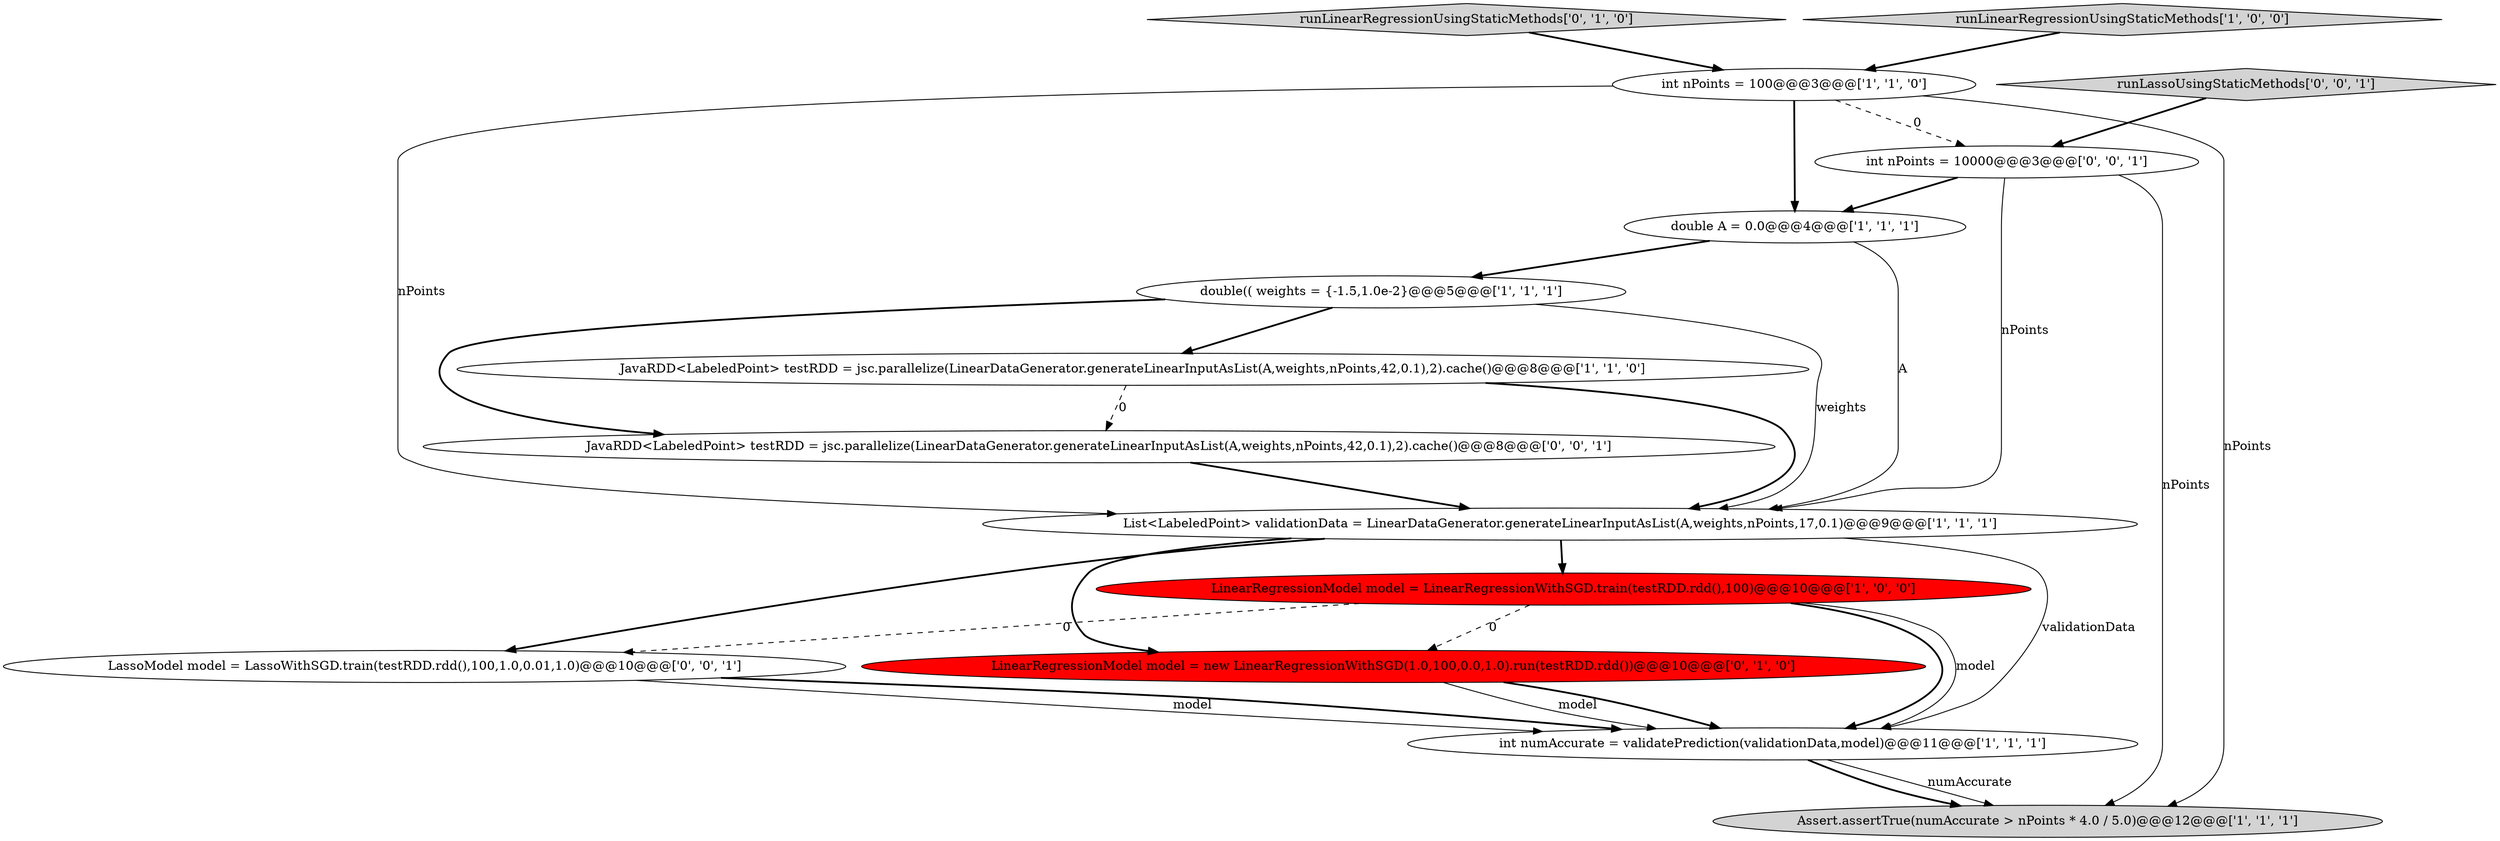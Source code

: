 digraph {
7 [style = filled, label = "int nPoints = 100@@@3@@@['1', '1', '0']", fillcolor = white, shape = ellipse image = "AAA0AAABBB1BBB"];
14 [style = filled, label = "runLassoUsingStaticMethods['0', '0', '1']", fillcolor = lightgray, shape = diamond image = "AAA0AAABBB3BBB"];
6 [style = filled, label = "double(( weights = {-1.5,1.0e-2}@@@5@@@['1', '1', '1']", fillcolor = white, shape = ellipse image = "AAA0AAABBB1BBB"];
11 [style = filled, label = "JavaRDD<LabeledPoint> testRDD = jsc.parallelize(LinearDataGenerator.generateLinearInputAsList(A,weights,nPoints,42,0.1),2).cache()@@@8@@@['0', '0', '1']", fillcolor = white, shape = ellipse image = "AAA0AAABBB3BBB"];
2 [style = filled, label = "Assert.assertTrue(numAccurate > nPoints * 4.0 / 5.0)@@@12@@@['1', '1', '1']", fillcolor = lightgray, shape = ellipse image = "AAA0AAABBB1BBB"];
9 [style = filled, label = "LinearRegressionModel model = new LinearRegressionWithSGD(1.0,100,0.0,1.0).run(testRDD.rdd())@@@10@@@['0', '1', '0']", fillcolor = red, shape = ellipse image = "AAA1AAABBB2BBB"];
10 [style = filled, label = "runLinearRegressionUsingStaticMethods['0', '1', '0']", fillcolor = lightgray, shape = diamond image = "AAA0AAABBB2BBB"];
3 [style = filled, label = "int numAccurate = validatePrediction(validationData,model)@@@11@@@['1', '1', '1']", fillcolor = white, shape = ellipse image = "AAA0AAABBB1BBB"];
12 [style = filled, label = "LassoModel model = LassoWithSGD.train(testRDD.rdd(),100,1.0,0.01,1.0)@@@10@@@['0', '0', '1']", fillcolor = white, shape = ellipse image = "AAA0AAABBB3BBB"];
8 [style = filled, label = "double A = 0.0@@@4@@@['1', '1', '1']", fillcolor = white, shape = ellipse image = "AAA0AAABBB1BBB"];
4 [style = filled, label = "LinearRegressionModel model = LinearRegressionWithSGD.train(testRDD.rdd(),100)@@@10@@@['1', '0', '0']", fillcolor = red, shape = ellipse image = "AAA1AAABBB1BBB"];
13 [style = filled, label = "int nPoints = 10000@@@3@@@['0', '0', '1']", fillcolor = white, shape = ellipse image = "AAA0AAABBB3BBB"];
0 [style = filled, label = "runLinearRegressionUsingStaticMethods['1', '0', '0']", fillcolor = lightgray, shape = diamond image = "AAA0AAABBB1BBB"];
5 [style = filled, label = "List<LabeledPoint> validationData = LinearDataGenerator.generateLinearInputAsList(A,weights,nPoints,17,0.1)@@@9@@@['1', '1', '1']", fillcolor = white, shape = ellipse image = "AAA0AAABBB1BBB"];
1 [style = filled, label = "JavaRDD<LabeledPoint> testRDD = jsc.parallelize(LinearDataGenerator.generateLinearInputAsList(A,weights,nPoints,42,0.1),2).cache()@@@8@@@['1', '1', '0']", fillcolor = white, shape = ellipse image = "AAA0AAABBB1BBB"];
1->5 [style = bold, label=""];
4->3 [style = bold, label=""];
5->9 [style = bold, label=""];
4->3 [style = solid, label="model"];
7->5 [style = solid, label="nPoints"];
13->5 [style = solid, label="nPoints"];
8->6 [style = bold, label=""];
7->2 [style = solid, label="nPoints"];
7->8 [style = bold, label=""];
10->7 [style = bold, label=""];
3->2 [style = solid, label="numAccurate"];
4->12 [style = dashed, label="0"];
0->7 [style = bold, label=""];
9->3 [style = solid, label="model"];
12->3 [style = solid, label="model"];
6->1 [style = bold, label=""];
4->9 [style = dashed, label="0"];
11->5 [style = bold, label=""];
3->2 [style = bold, label=""];
5->12 [style = bold, label=""];
13->2 [style = solid, label="nPoints"];
1->11 [style = dashed, label="0"];
6->5 [style = solid, label="weights"];
8->5 [style = solid, label="A"];
6->11 [style = bold, label=""];
5->4 [style = bold, label=""];
7->13 [style = dashed, label="0"];
9->3 [style = bold, label=""];
12->3 [style = bold, label=""];
5->3 [style = solid, label="validationData"];
14->13 [style = bold, label=""];
13->8 [style = bold, label=""];
}
